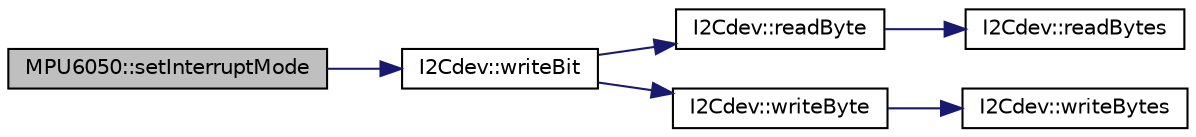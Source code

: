 digraph "MPU6050::setInterruptMode"
{
  edge [fontname="Helvetica",fontsize="10",labelfontname="Helvetica",labelfontsize="10"];
  node [fontname="Helvetica",fontsize="10",shape=record];
  rankdir="LR";
  Node1074 [label="MPU6050::setInterruptMode",height=0.2,width=0.4,color="black", fillcolor="grey75", style="filled", fontcolor="black"];
  Node1074 -> Node1075 [color="midnightblue",fontsize="10",style="solid",fontname="Helvetica"];
  Node1075 [label="I2Cdev::writeBit",height=0.2,width=0.4,color="black", fillcolor="white", style="filled",URL="$class_i2_cdev.html#aa68890af87de5471d32e583ebbd91acb",tooltip="write a single bit in an 8-bit device register. "];
  Node1075 -> Node1076 [color="midnightblue",fontsize="10",style="solid",fontname="Helvetica"];
  Node1076 [label="I2Cdev::readByte",height=0.2,width=0.4,color="black", fillcolor="white", style="filled",URL="$class_i2_cdev.html#aef1db446b45660c6631fc780278ac366",tooltip="Read single byte from an 8-bit device register. "];
  Node1076 -> Node1077 [color="midnightblue",fontsize="10",style="solid",fontname="Helvetica"];
  Node1077 [label="I2Cdev::readBytes",height=0.2,width=0.4,color="black", fillcolor="white", style="filled",URL="$class_i2_cdev.html#ae1eed9468ce4653e080bfd8481d2ac88",tooltip="Read multiple bytes from an 8-bit device register. "];
  Node1075 -> Node1078 [color="midnightblue",fontsize="10",style="solid",fontname="Helvetica"];
  Node1078 [label="I2Cdev::writeByte",height=0.2,width=0.4,color="black", fillcolor="white", style="filled",URL="$class_i2_cdev.html#aeb297637ef985cd562da465ba61b7042",tooltip="Write single byte to an 8-bit device register. "];
  Node1078 -> Node1079 [color="midnightblue",fontsize="10",style="solid",fontname="Helvetica"];
  Node1079 [label="I2Cdev::writeBytes",height=0.2,width=0.4,color="black", fillcolor="white", style="filled",URL="$class_i2_cdev.html#aa4e39cac6c0eac5112f9132084bcc93e"];
}
